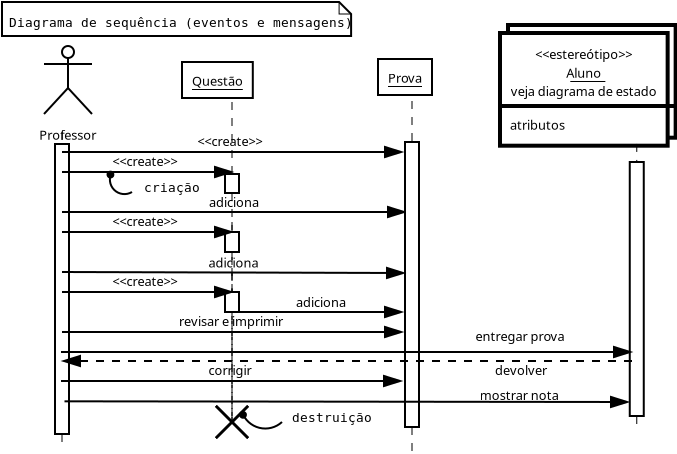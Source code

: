 <?xml version="1.0" encoding="UTF-8"?>
<dia:diagram xmlns:dia="http://www.lysator.liu.se/~alla/dia/">
  <dia:layer name="Segundo Plano" visible="true">
    <dia:object type="UML - Actor" version="0" id="O0">
      <dia:attribute name="obj_pos">
        <dia:point val="4.8,6.3"/>
      </dia:attribute>
      <dia:attribute name="obj_bb">
        <dia:rectangle val="2.424,3.55;7.226,9.15"/>
      </dia:attribute>
      <dia:attribute name="elem_corner">
        <dia:point val="3.55,3.6"/>
      </dia:attribute>
      <dia:attribute name="elem_width">
        <dia:real val="2.5"/>
      </dia:attribute>
      <dia:attribute name="elem_height">
        <dia:real val="5.4"/>
      </dia:attribute>
      <dia:attribute name="text">
        <dia:composite type="text">
          <dia:attribute name="string">
            <dia:string>#Professor#</dia:string>
          </dia:attribute>
          <dia:attribute name="font">
            <dia:font name="Helvetica"/>
          </dia:attribute>
          <dia:attribute name="height">
            <dia:real val="0.8"/>
          </dia:attribute>
          <dia:attribute name="pos">
            <dia:point val="4.8,8.796"/>
          </dia:attribute>
          <dia:attribute name="color">
            <dia:color val="#000000"/>
          </dia:attribute>
          <dia:attribute name="alignment">
            <dia:enum val="1"/>
          </dia:attribute>
        </dia:composite>
      </dia:attribute>
    </dia:object>
    <dia:object type="UML - Lifeline" version="0" id="O1">
      <dia:attribute name="obj_pos">
        <dia:point val="4.5,8.5"/>
      </dia:attribute>
      <dia:attribute name="obj_bb">
        <dia:rectangle val="4.15,8.475;4.85,24.025"/>
      </dia:attribute>
      <dia:attribute name="conn_endpoints">
        <dia:point val="4.5,8.5"/>
        <dia:point val="4.5,24"/>
      </dia:attribute>
      <dia:attribute name="rtop">
        <dia:real val="0.6"/>
      </dia:attribute>
      <dia:attribute name="rbot">
        <dia:real val="15.1"/>
      </dia:attribute>
      <dia:attribute name="draw_focus">
        <dia:boolean val="true"/>
      </dia:attribute>
      <dia:attribute name="draw_cross">
        <dia:boolean val="false"/>
      </dia:attribute>
      <dia:attribute name="cpl_northwest">
        <dia:int val="0"/>
      </dia:attribute>
      <dia:attribute name="cpl_southwest">
        <dia:int val="0"/>
      </dia:attribute>
      <dia:attribute name="cpl_northeast">
        <dia:int val="0"/>
      </dia:attribute>
      <dia:attribute name="cpl_southeast">
        <dia:int val="0"/>
      </dia:attribute>
    </dia:object>
    <dia:object type="UML - Object" version="0" id="O2">
      <dia:attribute name="obj_pos">
        <dia:point val="10.5,5"/>
      </dia:attribute>
      <dia:attribute name="obj_bb">
        <dia:rectangle val="10.45,4.95;15.211,6.85"/>
      </dia:attribute>
      <dia:attribute name="elem_corner">
        <dia:point val="10.5,5"/>
      </dia:attribute>
      <dia:attribute name="elem_width">
        <dia:real val="4.661"/>
      </dia:attribute>
      <dia:attribute name="elem_height">
        <dia:real val="1.8"/>
      </dia:attribute>
      <dia:attribute name="text">
        <dia:composite type="text">
          <dia:attribute name="string">
            <dia:string>#Questão#</dia:string>
          </dia:attribute>
          <dia:attribute name="font">
            <dia:font name="Helvetica"/>
          </dia:attribute>
          <dia:attribute name="height">
            <dia:real val="0.8"/>
          </dia:attribute>
          <dia:attribute name="pos">
            <dia:point val="12.83,6.096"/>
          </dia:attribute>
          <dia:attribute name="color">
            <dia:color val="#000000"/>
          </dia:attribute>
          <dia:attribute name="alignment">
            <dia:enum val="1"/>
          </dia:attribute>
        </dia:composite>
      </dia:attribute>
      <dia:attribute name="stereotype">
        <dia:string/>
      </dia:attribute>
      <dia:attribute name="exstate">
        <dia:string/>
      </dia:attribute>
      <dia:attribute name="attrib">
        <dia:composite type="text">
          <dia:attribute name="string">
            <dia:string>##</dia:string>
          </dia:attribute>
          <dia:attribute name="font">
            <dia:font name="Helvetica"/>
          </dia:attribute>
          <dia:attribute name="height">
            <dia:real val="0.8"/>
          </dia:attribute>
          <dia:attribute name="pos">
            <dia:point val="0,0"/>
          </dia:attribute>
          <dia:attribute name="color">
            <dia:color val="#000000"/>
          </dia:attribute>
          <dia:attribute name="alignment">
            <dia:enum val="0"/>
          </dia:attribute>
        </dia:composite>
      </dia:attribute>
      <dia:attribute name="is_active">
        <dia:boolean val="false"/>
      </dia:attribute>
      <dia:attribute name="show_attribs">
        <dia:boolean val="false"/>
      </dia:attribute>
      <dia:attribute name="multiple">
        <dia:boolean val="false"/>
      </dia:attribute>
    </dia:object>
    <dia:object type="UML - Lifeline" version="0" id="O3">
      <dia:attribute name="obj_pos">
        <dia:point val="13,7"/>
      </dia:attribute>
      <dia:attribute name="obj_bb">
        <dia:rectangle val="11.85,6.975;14.15,23.825"/>
      </dia:attribute>
      <dia:attribute name="conn_endpoints">
        <dia:point val="13,7"/>
        <dia:point val="13,23"/>
      </dia:attribute>
      <dia:attribute name="rtop">
        <dia:real val="3.6"/>
      </dia:attribute>
      <dia:attribute name="rbot">
        <dia:real val="4.55"/>
      </dia:attribute>
      <dia:attribute name="draw_focus">
        <dia:boolean val="true"/>
      </dia:attribute>
      <dia:attribute name="draw_cross">
        <dia:boolean val="true"/>
      </dia:attribute>
      <dia:attribute name="cpl_northwest">
        <dia:int val="0"/>
      </dia:attribute>
      <dia:attribute name="cpl_southwest">
        <dia:int val="0"/>
      </dia:attribute>
      <dia:attribute name="cpl_northeast">
        <dia:int val="0"/>
      </dia:attribute>
      <dia:attribute name="cpl_southeast">
        <dia:int val="0"/>
      </dia:attribute>
    </dia:object>
    <dia:object type="UML - Object" version="0" id="O4">
      <dia:attribute name="obj_pos">
        <dia:point val="20.3,4.85"/>
      </dia:attribute>
      <dia:attribute name="obj_bb">
        <dia:rectangle val="20.25,4.8;23.937,6.7"/>
      </dia:attribute>
      <dia:attribute name="elem_corner">
        <dia:point val="20.3,4.85"/>
      </dia:attribute>
      <dia:attribute name="elem_width">
        <dia:real val="3.587"/>
      </dia:attribute>
      <dia:attribute name="elem_height">
        <dia:real val="1.8"/>
      </dia:attribute>
      <dia:attribute name="text">
        <dia:composite type="text">
          <dia:attribute name="string">
            <dia:string>#Prova#</dia:string>
          </dia:attribute>
          <dia:attribute name="font">
            <dia:font name="Helvetica"/>
          </dia:attribute>
          <dia:attribute name="height">
            <dia:real val="0.8"/>
          </dia:attribute>
          <dia:attribute name="pos">
            <dia:point val="22.094,5.946"/>
          </dia:attribute>
          <dia:attribute name="color">
            <dia:color val="#000000"/>
          </dia:attribute>
          <dia:attribute name="alignment">
            <dia:enum val="1"/>
          </dia:attribute>
        </dia:composite>
      </dia:attribute>
      <dia:attribute name="stereotype">
        <dia:string/>
      </dia:attribute>
      <dia:attribute name="exstate">
        <dia:string/>
      </dia:attribute>
      <dia:attribute name="attrib">
        <dia:composite type="text">
          <dia:attribute name="string">
            <dia:string>##</dia:string>
          </dia:attribute>
          <dia:attribute name="font">
            <dia:font name="Helvetica"/>
          </dia:attribute>
          <dia:attribute name="height">
            <dia:real val="0.8"/>
          </dia:attribute>
          <dia:attribute name="pos">
            <dia:point val="0,0"/>
          </dia:attribute>
          <dia:attribute name="color">
            <dia:color val="#000000"/>
          </dia:attribute>
          <dia:attribute name="alignment">
            <dia:enum val="0"/>
          </dia:attribute>
        </dia:composite>
      </dia:attribute>
      <dia:attribute name="is_active">
        <dia:boolean val="false"/>
      </dia:attribute>
      <dia:attribute name="show_attribs">
        <dia:boolean val="false"/>
      </dia:attribute>
      <dia:attribute name="multiple">
        <dia:boolean val="false"/>
      </dia:attribute>
    </dia:object>
    <dia:object type="UML - Object" version="0" id="O5">
      <dia:attribute name="obj_pos">
        <dia:point val="26.4,3.15"/>
      </dia:attribute>
      <dia:attribute name="obj_bb">
        <dia:rectangle val="26.35,3.1;40.126,9.146"/>
      </dia:attribute>
      <dia:attribute name="elem_corner">
        <dia:point val="26.4,3.15"/>
      </dia:attribute>
      <dia:attribute name="elem_width">
        <dia:real val="13.676"/>
      </dia:attribute>
      <dia:attribute name="elem_height">
        <dia:real val="5.946"/>
      </dia:attribute>
      <dia:attribute name="text">
        <dia:composite type="text">
          <dia:attribute name="string">
            <dia:string>#Aluno#</dia:string>
          </dia:attribute>
          <dia:attribute name="font">
            <dia:font name="Helvetica"/>
          </dia:attribute>
          <dia:attribute name="height">
            <dia:real val="0.8"/>
          </dia:attribute>
          <dia:attribute name="pos">
            <dia:point val="33.038,5.696"/>
          </dia:attribute>
          <dia:attribute name="color">
            <dia:color val="#000000"/>
          </dia:attribute>
          <dia:attribute name="alignment">
            <dia:enum val="1"/>
          </dia:attribute>
        </dia:composite>
      </dia:attribute>
      <dia:attribute name="stereotype">
        <dia:string>#estereótipo#</dia:string>
      </dia:attribute>
      <dia:attribute name="exstate">
        <dia:string>#veja diagrama de estado#</dia:string>
      </dia:attribute>
      <dia:attribute name="attrib">
        <dia:composite type="text">
          <dia:attribute name="string">
            <dia:string>#atributos#</dia:string>
          </dia:attribute>
          <dia:attribute name="font">
            <dia:font name="Helvetica"/>
          </dia:attribute>
          <dia:attribute name="height">
            <dia:real val="0.8"/>
          </dia:attribute>
          <dia:attribute name="pos">
            <dia:point val="26.9,8.296"/>
          </dia:attribute>
          <dia:attribute name="color">
            <dia:color val="#000000"/>
          </dia:attribute>
          <dia:attribute name="alignment">
            <dia:enum val="0"/>
          </dia:attribute>
        </dia:composite>
      </dia:attribute>
      <dia:attribute name="is_active">
        <dia:boolean val="true"/>
      </dia:attribute>
      <dia:attribute name="show_attribs">
        <dia:boolean val="true"/>
      </dia:attribute>
      <dia:attribute name="multiple">
        <dia:boolean val="true"/>
      </dia:attribute>
    </dia:object>
    <dia:object type="UML - Message" version="0" id="O6">
      <dia:attribute name="obj_pos">
        <dia:point val="4.5,10.5"/>
      </dia:attribute>
      <dia:attribute name="obj_bb">
        <dia:rectangle val="4.45,9.604;13.05,10.9"/>
      </dia:attribute>
      <dia:attribute name="conn_endpoints">
        <dia:point val="4.5,10.5"/>
        <dia:point val="13,10.5"/>
      </dia:attribute>
      <dia:attribute name="text">
        <dia:string>#evento#</dia:string>
      </dia:attribute>
      <dia:attribute name="type">
        <dia:enum val="1"/>
      </dia:attribute>
      <dia:attribute name="text_pos">
        <dia:point val="8.65,10.2"/>
      </dia:attribute>
    </dia:object>
    <dia:object type="UML - Message" version="0" id="O7">
      <dia:attribute name="obj_pos">
        <dia:point val="4.5,12.5"/>
      </dia:attribute>
      <dia:attribute name="obj_bb">
        <dia:rectangle val="4.45,11.653;21.7,12.9"/>
      </dia:attribute>
      <dia:attribute name="conn_endpoints">
        <dia:point val="4.5,12.5"/>
        <dia:point val="21.65,12.5"/>
      </dia:attribute>
      <dia:attribute name="text">
        <dia:string>#adiciona#</dia:string>
      </dia:attribute>
      <dia:attribute name="type">
        <dia:enum val="0"/>
      </dia:attribute>
      <dia:attribute name="text_pos">
        <dia:point val="13.1,12.25"/>
      </dia:attribute>
    </dia:object>
    <dia:object type="UML - Lifeline" version="0" id="O8">
      <dia:attribute name="obj_pos">
        <dia:point val="22,6.95"/>
      </dia:attribute>
      <dia:attribute name="obj_bb">
        <dia:rectangle val="21.65,6.925;22.35,24.575"/>
      </dia:attribute>
      <dia:attribute name="conn_endpoints">
        <dia:point val="22,6.95"/>
        <dia:point val="22,24.55"/>
      </dia:attribute>
      <dia:attribute name="rtop">
        <dia:real val="2.05"/>
      </dia:attribute>
      <dia:attribute name="rbot">
        <dia:real val="16.3"/>
      </dia:attribute>
      <dia:attribute name="draw_focus">
        <dia:boolean val="true"/>
      </dia:attribute>
      <dia:attribute name="draw_cross">
        <dia:boolean val="false"/>
      </dia:attribute>
      <dia:attribute name="cpl_northwest">
        <dia:int val="0"/>
      </dia:attribute>
      <dia:attribute name="cpl_southwest">
        <dia:int val="0"/>
      </dia:attribute>
      <dia:attribute name="cpl_northeast">
        <dia:int val="0"/>
      </dia:attribute>
      <dia:attribute name="cpl_southeast">
        <dia:int val="0"/>
      </dia:attribute>
    </dia:object>
    <dia:object type="UML - Lifeline" version="0" id="O9">
      <dia:attribute name="obj_pos">
        <dia:point val="33.238,9.096"/>
      </dia:attribute>
      <dia:attribute name="obj_bb">
        <dia:rectangle val="32.888,9.071;33.588,23.525"/>
      </dia:attribute>
      <dia:attribute name="conn_endpoints">
        <dia:point val="33.238,9.096"/>
        <dia:point val="33.238,23.5"/>
      </dia:attribute>
      <dia:attribute name="rtop">
        <dia:real val="0.904"/>
      </dia:attribute>
      <dia:attribute name="rbot">
        <dia:real val="13.604"/>
      </dia:attribute>
      <dia:attribute name="draw_focus">
        <dia:boolean val="true"/>
      </dia:attribute>
      <dia:attribute name="draw_cross">
        <dia:boolean val="false"/>
      </dia:attribute>
      <dia:attribute name="cpl_northwest">
        <dia:int val="0"/>
      </dia:attribute>
      <dia:attribute name="cpl_southwest">
        <dia:int val="0"/>
      </dia:attribute>
      <dia:attribute name="cpl_northeast">
        <dia:int val="0"/>
      </dia:attribute>
      <dia:attribute name="cpl_southeast">
        <dia:int val="0"/>
      </dia:attribute>
      <dia:connections>
        <dia:connection handle="0" to="O5" connection="6"/>
      </dia:connections>
    </dia:object>
    <dia:object type="UML - Message" version="0" id="O10">
      <dia:attribute name="obj_pos">
        <dia:point val="4.5,18.5"/>
      </dia:attribute>
      <dia:attribute name="obj_bb">
        <dia:rectangle val="4.45,17.604;21.55,18.9"/>
      </dia:attribute>
      <dia:attribute name="conn_endpoints">
        <dia:point val="4.5,18.5"/>
        <dia:point val="21.5,18.5"/>
      </dia:attribute>
      <dia:attribute name="text">
        <dia:string>#revisar e imprimir#</dia:string>
      </dia:attribute>
      <dia:attribute name="type">
        <dia:enum val="0"/>
      </dia:attribute>
      <dia:attribute name="text_pos">
        <dia:point val="12.95,18.2"/>
      </dia:attribute>
    </dia:object>
    <dia:object type="UML - Note" version="0" id="O11">
      <dia:attribute name="obj_pos">
        <dia:point val="1.5,2"/>
      </dia:attribute>
      <dia:attribute name="obj_bb">
        <dia:rectangle val="1.45,1.95;25.251,3.75"/>
      </dia:attribute>
      <dia:attribute name="elem_corner">
        <dia:point val="1.5,2"/>
      </dia:attribute>
      <dia:attribute name="elem_width">
        <dia:real val="23.701"/>
      </dia:attribute>
      <dia:attribute name="elem_height">
        <dia:real val="1.7"/>
      </dia:attribute>
      <dia:attribute name="text">
        <dia:composite type="text">
          <dia:attribute name="string">
            <dia:string>#Diagrama de sequência (eventos e mensagens)#</dia:string>
          </dia:attribute>
          <dia:attribute name="font">
            <dia:font name="Courier"/>
          </dia:attribute>
          <dia:attribute name="height">
            <dia:real val="0.8"/>
          </dia:attribute>
          <dia:attribute name="pos">
            <dia:point val="1.85,3.246"/>
          </dia:attribute>
          <dia:attribute name="color">
            <dia:color val="#000000"/>
          </dia:attribute>
          <dia:attribute name="alignment">
            <dia:enum val="0"/>
          </dia:attribute>
        </dia:composite>
      </dia:attribute>
    </dia:object>
    <dia:object type="Standard - Arc" version="0" id="O12">
      <dia:attribute name="obj_pos">
        <dia:point val="15.5,23"/>
      </dia:attribute>
      <dia:attribute name="obj_bb">
        <dia:rectangle val="13.379,22.197;15.561,23.377"/>
      </dia:attribute>
      <dia:attribute name="conn_endpoints">
        <dia:point val="15.5,23"/>
        <dia:point val="13.5,22.5"/>
      </dia:attribute>
      <dia:attribute name="curve_distance">
        <dia:real val="-0.557"/>
      </dia:attribute>
      <dia:attribute name="end_arrow">
        <dia:enum val="8"/>
      </dia:attribute>
      <dia:attribute name="end_arrow_length">
        <dia:real val="0.3"/>
      </dia:attribute>
      <dia:attribute name="end_arrow_width">
        <dia:real val="0.3"/>
      </dia:attribute>
    </dia:object>
    <dia:object type="Standard - Text" version="0" id="O13">
      <dia:attribute name="obj_pos">
        <dia:point val="10,11.5"/>
      </dia:attribute>
      <dia:attribute name="obj_bb">
        <dia:rectangle val="8.178,10.903;11.822,11.704"/>
      </dia:attribute>
      <dia:attribute name="text">
        <dia:composite type="text">
          <dia:attribute name="string">
            <dia:string>#criação#</dia:string>
          </dia:attribute>
          <dia:attribute name="font">
            <dia:font name="Courier"/>
          </dia:attribute>
          <dia:attribute name="height">
            <dia:real val="0.8"/>
          </dia:attribute>
          <dia:attribute name="pos">
            <dia:point val="10,11.5"/>
          </dia:attribute>
          <dia:attribute name="color">
            <dia:color val="#000000"/>
          </dia:attribute>
          <dia:attribute name="alignment">
            <dia:enum val="1"/>
          </dia:attribute>
        </dia:composite>
      </dia:attribute>
    </dia:object>
    <dia:object type="Standard - Text" version="0" id="O14">
      <dia:attribute name="obj_pos">
        <dia:point val="18,23"/>
      </dia:attribute>
      <dia:attribute name="obj_bb">
        <dia:rectangle val="15.369,22.404;20.631,23.203"/>
      </dia:attribute>
      <dia:attribute name="text">
        <dia:composite type="text">
          <dia:attribute name="string">
            <dia:string>#destruição#</dia:string>
          </dia:attribute>
          <dia:attribute name="font">
            <dia:font name="Courier"/>
          </dia:attribute>
          <dia:attribute name="height">
            <dia:real val="0.8"/>
          </dia:attribute>
          <dia:attribute name="pos">
            <dia:point val="18,23"/>
          </dia:attribute>
          <dia:attribute name="color">
            <dia:color val="#000000"/>
          </dia:attribute>
          <dia:attribute name="alignment">
            <dia:enum val="1"/>
          </dia:attribute>
        </dia:composite>
      </dia:attribute>
    </dia:object>
    <dia:object type="Standard - Arc" version="0" id="O15">
      <dia:attribute name="obj_pos">
        <dia:point val="8,11.5"/>
      </dia:attribute>
      <dia:attribute name="obj_bb">
        <dia:rectangle val="6.845,10.252;8.071,11.655"/>
      </dia:attribute>
      <dia:attribute name="conn_endpoints">
        <dia:point val="8,11.5"/>
        <dia:point val="7,10.5"/>
      </dia:attribute>
      <dia:attribute name="curve_distance">
        <dia:real val="-0.555"/>
      </dia:attribute>
      <dia:attribute name="end_arrow">
        <dia:enum val="8"/>
      </dia:attribute>
      <dia:attribute name="end_arrow_length">
        <dia:real val="0.3"/>
      </dia:attribute>
      <dia:attribute name="end_arrow_width">
        <dia:real val="0.3"/>
      </dia:attribute>
    </dia:object>
    <dia:object type="UML - Message" version="0" id="O16">
      <dia:attribute name="obj_pos">
        <dia:point val="4.5,9.5"/>
      </dia:attribute>
      <dia:attribute name="obj_bb">
        <dia:rectangle val="4.45,8.604;21.55,9.9"/>
      </dia:attribute>
      <dia:attribute name="conn_endpoints">
        <dia:point val="4.5,9.5"/>
        <dia:point val="21.5,9.5"/>
      </dia:attribute>
      <dia:attribute name="text">
        <dia:string>#evento#</dia:string>
      </dia:attribute>
      <dia:attribute name="type">
        <dia:enum val="1"/>
      </dia:attribute>
      <dia:attribute name="text_pos">
        <dia:point val="12.9,9.2"/>
      </dia:attribute>
    </dia:object>
    <dia:object type="UML - Lifeline" version="0" id="O17">
      <dia:attribute name="obj_pos">
        <dia:point val="13,13"/>
      </dia:attribute>
      <dia:attribute name="obj_bb">
        <dia:rectangle val="11.85,12.975;14.15,23.825"/>
      </dia:attribute>
      <dia:attribute name="conn_endpoints">
        <dia:point val="13,13"/>
        <dia:point val="13,23"/>
      </dia:attribute>
      <dia:attribute name="rtop">
        <dia:real val="0.5"/>
      </dia:attribute>
      <dia:attribute name="rbot">
        <dia:real val="1.5"/>
      </dia:attribute>
      <dia:attribute name="draw_focus">
        <dia:boolean val="true"/>
      </dia:attribute>
      <dia:attribute name="draw_cross">
        <dia:boolean val="true"/>
      </dia:attribute>
      <dia:attribute name="cpl_northwest">
        <dia:int val="0"/>
      </dia:attribute>
      <dia:attribute name="cpl_southwest">
        <dia:int val="0"/>
      </dia:attribute>
      <dia:attribute name="cpl_northeast">
        <dia:int val="0"/>
      </dia:attribute>
      <dia:attribute name="cpl_southeast">
        <dia:int val="0"/>
      </dia:attribute>
    </dia:object>
    <dia:object type="UML - Message" version="0" id="O18">
      <dia:attribute name="obj_pos">
        <dia:point val="4.5,13.5"/>
      </dia:attribute>
      <dia:attribute name="obj_bb">
        <dia:rectangle val="4.45,12.604;13.05,13.9"/>
      </dia:attribute>
      <dia:attribute name="conn_endpoints">
        <dia:point val="4.5,13.5"/>
        <dia:point val="13,13.5"/>
      </dia:attribute>
      <dia:attribute name="text">
        <dia:string>#evento#</dia:string>
      </dia:attribute>
      <dia:attribute name="type">
        <dia:enum val="1"/>
      </dia:attribute>
      <dia:attribute name="text_pos">
        <dia:point val="8.65,13.2"/>
      </dia:attribute>
    </dia:object>
    <dia:object type="UML - Message" version="0" id="O19">
      <dia:attribute name="obj_pos">
        <dia:point val="4.5,15.5"/>
      </dia:attribute>
      <dia:attribute name="obj_bb">
        <dia:rectangle val="4.45,14.678;21.651,15.95"/>
      </dia:attribute>
      <dia:attribute name="conn_endpoints">
        <dia:point val="4.5,15.5"/>
        <dia:point val="21.6,15.55"/>
      </dia:attribute>
      <dia:attribute name="text">
        <dia:string>#adiciona#</dia:string>
      </dia:attribute>
      <dia:attribute name="type">
        <dia:enum val="0"/>
      </dia:attribute>
      <dia:attribute name="text_pos">
        <dia:point val="13.075,15.275"/>
      </dia:attribute>
    </dia:object>
    <dia:object type="UML - Lifeline" version="0" id="O20">
      <dia:attribute name="obj_pos">
        <dia:point val="13,15.5"/>
      </dia:attribute>
      <dia:attribute name="obj_bb">
        <dia:rectangle val="11.85,15.475;14.15,23.825"/>
      </dia:attribute>
      <dia:attribute name="conn_endpoints">
        <dia:point val="13,15.5"/>
        <dia:point val="13,23"/>
      </dia:attribute>
      <dia:attribute name="rtop">
        <dia:real val="1"/>
      </dia:attribute>
      <dia:attribute name="rbot">
        <dia:real val="2"/>
      </dia:attribute>
      <dia:attribute name="draw_focus">
        <dia:boolean val="true"/>
      </dia:attribute>
      <dia:attribute name="draw_cross">
        <dia:boolean val="true"/>
      </dia:attribute>
      <dia:attribute name="cpl_northwest">
        <dia:int val="0"/>
      </dia:attribute>
      <dia:attribute name="cpl_southwest">
        <dia:int val="0"/>
      </dia:attribute>
      <dia:attribute name="cpl_northeast">
        <dia:int val="0"/>
      </dia:attribute>
      <dia:attribute name="cpl_southeast">
        <dia:int val="0"/>
      </dia:attribute>
    </dia:object>
    <dia:object type="UML - Message" version="0" id="O21">
      <dia:attribute name="obj_pos">
        <dia:point val="4.5,16.5"/>
      </dia:attribute>
      <dia:attribute name="obj_bb">
        <dia:rectangle val="4.45,15.604;13.05,16.9"/>
      </dia:attribute>
      <dia:attribute name="conn_endpoints">
        <dia:point val="4.5,16.5"/>
        <dia:point val="13,16.5"/>
      </dia:attribute>
      <dia:attribute name="text">
        <dia:string>#evento#</dia:string>
      </dia:attribute>
      <dia:attribute name="type">
        <dia:enum val="1"/>
      </dia:attribute>
      <dia:attribute name="text_pos">
        <dia:point val="8.65,16.2"/>
      </dia:attribute>
    </dia:object>
    <dia:object type="UML - Message" version="0" id="O22">
      <dia:attribute name="obj_pos">
        <dia:point val="13.35,17.5"/>
      </dia:attribute>
      <dia:attribute name="obj_bb">
        <dia:rectangle val="13.3,16.654;21.55,17.9"/>
      </dia:attribute>
      <dia:attribute name="conn_endpoints">
        <dia:point val="13.35,17.5"/>
        <dia:point val="21.5,17.5"/>
      </dia:attribute>
      <dia:attribute name="text">
        <dia:string>#adiciona#</dia:string>
      </dia:attribute>
      <dia:attribute name="type">
        <dia:enum val="0"/>
      </dia:attribute>
      <dia:attribute name="text_pos">
        <dia:point val="17.45,17.25"/>
      </dia:attribute>
      <dia:connections>
        <dia:connection handle="0" to="O20" connection="5"/>
      </dia:connections>
    </dia:object>
    <dia:object type="UML - Message" version="0" id="O23">
      <dia:attribute name="obj_pos">
        <dia:point val="4.45,19.5"/>
      </dia:attribute>
      <dia:attribute name="obj_bb">
        <dia:rectangle val="4.4,18.354;33,19.9"/>
      </dia:attribute>
      <dia:attribute name="conn_endpoints">
        <dia:point val="4.45,19.5"/>
        <dia:point val="32.95,19.5"/>
      </dia:attribute>
      <dia:attribute name="text">
        <dia:string>#entregar prova#</dia:string>
      </dia:attribute>
      <dia:attribute name="type">
        <dia:enum val="0"/>
      </dia:attribute>
      <dia:attribute name="text_pos">
        <dia:point val="27.4,18.95"/>
      </dia:attribute>
    </dia:object>
    <dia:object type="UML - Message" version="0" id="O24">
      <dia:attribute name="obj_pos">
        <dia:point val="4.45,20.95"/>
      </dia:attribute>
      <dia:attribute name="obj_bb">
        <dia:rectangle val="4.4,20.053;21.5,21.35"/>
      </dia:attribute>
      <dia:attribute name="conn_endpoints">
        <dia:point val="4.45,20.95"/>
        <dia:point val="21.45,20.95"/>
      </dia:attribute>
      <dia:attribute name="text">
        <dia:string>#corrigir#</dia:string>
      </dia:attribute>
      <dia:attribute name="type">
        <dia:enum val="0"/>
      </dia:attribute>
      <dia:attribute name="text_pos">
        <dia:point val="12.9,20.65"/>
      </dia:attribute>
    </dia:object>
    <dia:object type="UML - Message" version="0" id="O25">
      <dia:attribute name="obj_pos">
        <dia:point val="4.55,19.95"/>
      </dia:attribute>
      <dia:attribute name="obj_bb">
        <dia:rectangle val="4.5,19.55;33.1,20.854"/>
      </dia:attribute>
      <dia:attribute name="conn_endpoints">
        <dia:point val="4.55,19.95"/>
        <dia:point val="33.05,19.95"/>
      </dia:attribute>
      <dia:attribute name="text">
        <dia:string>#devolver#</dia:string>
      </dia:attribute>
      <dia:attribute name="type">
        <dia:enum val="4"/>
      </dia:attribute>
      <dia:attribute name="text_pos">
        <dia:point val="27.45,20.65"/>
      </dia:attribute>
    </dia:object>
    <dia:object type="UML - Message" version="0" id="O26">
      <dia:attribute name="obj_pos">
        <dia:point val="4.625,21.966"/>
      </dia:attribute>
      <dia:attribute name="obj_bb">
        <dia:rectangle val="4.575,21.303;32.85,22.4"/>
      </dia:attribute>
      <dia:attribute name="conn_endpoints">
        <dia:point val="4.625,21.966"/>
        <dia:point val="32.8,22"/>
      </dia:attribute>
      <dia:attribute name="text">
        <dia:string>#mostrar nota#</dia:string>
      </dia:attribute>
      <dia:attribute name="type">
        <dia:enum val="0"/>
      </dia:attribute>
      <dia:attribute name="text_pos">
        <dia:point val="27.356,21.9"/>
      </dia:attribute>
    </dia:object>
  </dia:layer>
</dia:diagram>
